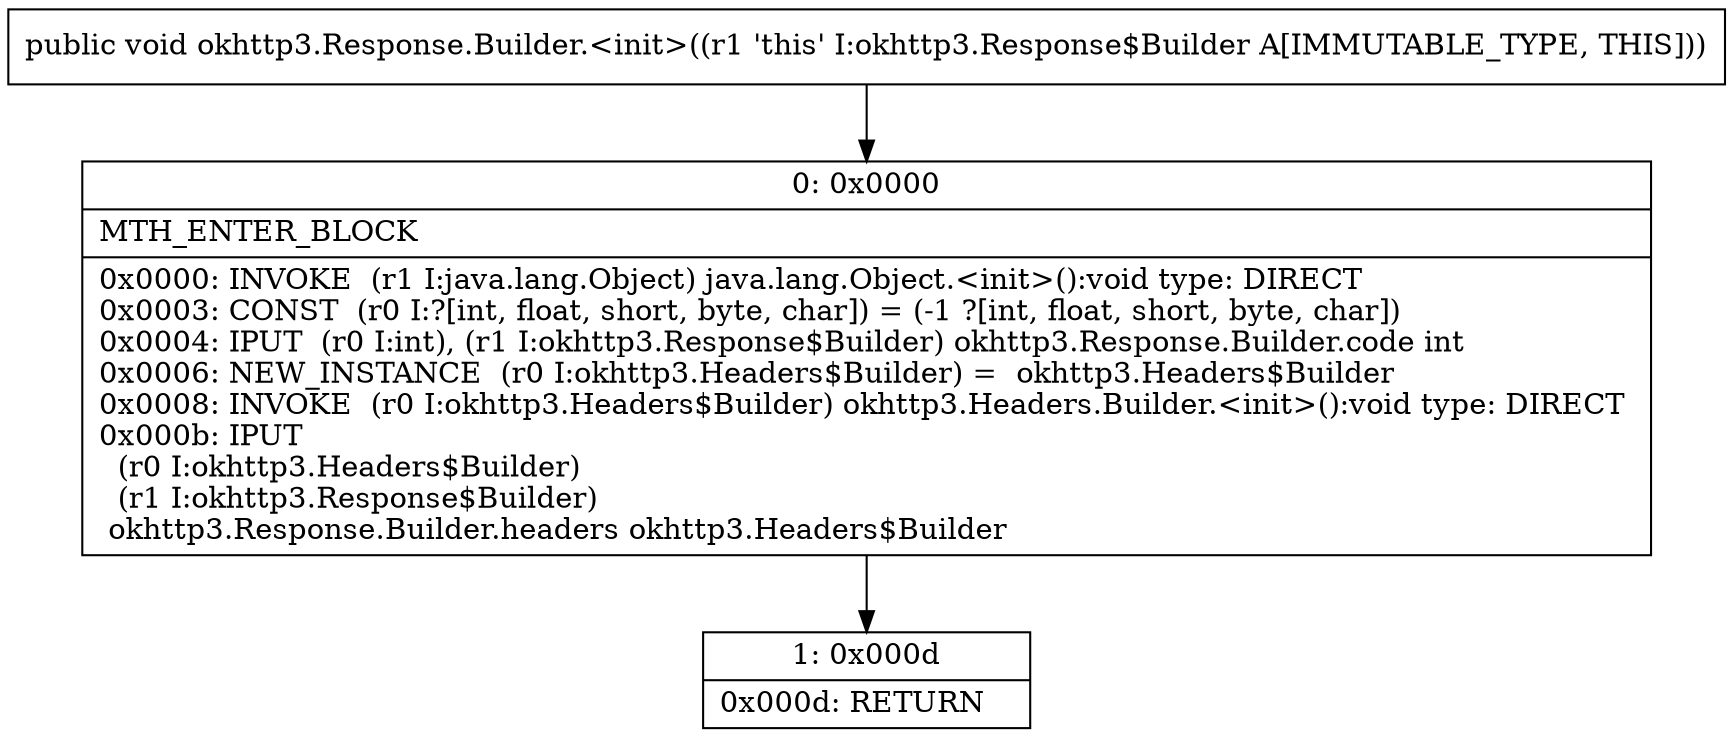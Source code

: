 digraph "CFG forokhttp3.Response.Builder.\<init\>()V" {
Node_0 [shape=record,label="{0\:\ 0x0000|MTH_ENTER_BLOCK\l|0x0000: INVOKE  (r1 I:java.lang.Object) java.lang.Object.\<init\>():void type: DIRECT \l0x0003: CONST  (r0 I:?[int, float, short, byte, char]) = (\-1 ?[int, float, short, byte, char]) \l0x0004: IPUT  (r0 I:int), (r1 I:okhttp3.Response$Builder) okhttp3.Response.Builder.code int \l0x0006: NEW_INSTANCE  (r0 I:okhttp3.Headers$Builder) =  okhttp3.Headers$Builder \l0x0008: INVOKE  (r0 I:okhttp3.Headers$Builder) okhttp3.Headers.Builder.\<init\>():void type: DIRECT \l0x000b: IPUT  \l  (r0 I:okhttp3.Headers$Builder)\l  (r1 I:okhttp3.Response$Builder)\l okhttp3.Response.Builder.headers okhttp3.Headers$Builder \l}"];
Node_1 [shape=record,label="{1\:\ 0x000d|0x000d: RETURN   \l}"];
MethodNode[shape=record,label="{public void okhttp3.Response.Builder.\<init\>((r1 'this' I:okhttp3.Response$Builder A[IMMUTABLE_TYPE, THIS])) }"];
MethodNode -> Node_0;
Node_0 -> Node_1;
}

